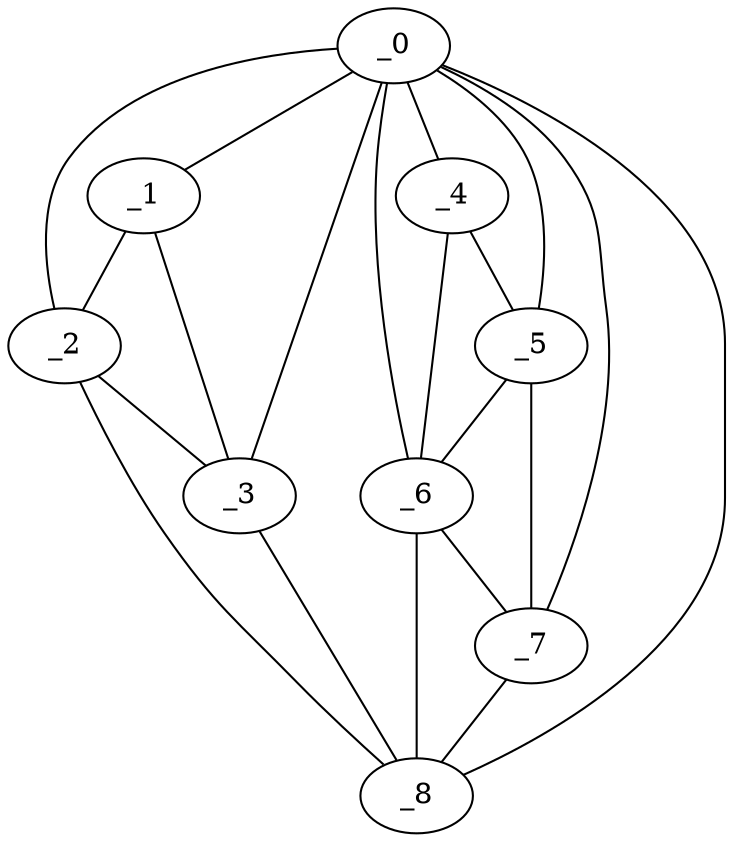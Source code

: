 graph "obj50__145.gxl" {
	_0	 [x=48,
		y=39];
	_1	 [x=72,
		y=17];
	_0 -- _1	 [valence=2];
	_2	 [x=74,
		y=10];
	_0 -- _2	 [valence=1];
	_3	 [x=84,
		y=39];
	_0 -- _3	 [valence=1];
	_4	 [x=94,
		y=94];
	_0 -- _4	 [valence=2];
	_5	 [x=94,
		y=107];
	_0 -- _5	 [valence=2];
	_6	 [x=95,
		y=89];
	_0 -- _6	 [valence=2];
	_7	 [x=96,
		y=117];
	_0 -- _7	 [valence=1];
	_8	 [x=100,
		y=66];
	_0 -- _8	 [valence=2];
	_1 -- _2	 [valence=1];
	_1 -- _3	 [valence=2];
	_2 -- _3	 [valence=2];
	_2 -- _8	 [valence=1];
	_3 -- _8	 [valence=1];
	_4 -- _5	 [valence=2];
	_4 -- _6	 [valence=1];
	_5 -- _6	 [valence=2];
	_5 -- _7	 [valence=2];
	_6 -- _7	 [valence=1];
	_6 -- _8	 [valence=1];
	_7 -- _8	 [valence=1];
}
